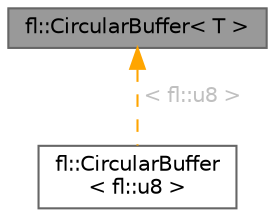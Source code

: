 digraph "fl::CircularBuffer&lt; T &gt;"
{
 // INTERACTIVE_SVG=YES
 // LATEX_PDF_SIZE
  bgcolor="transparent";
  edge [fontname=Helvetica,fontsize=10,labelfontname=Helvetica,labelfontsize=10];
  node [fontname=Helvetica,fontsize=10,shape=box,height=0.2,width=0.4];
  Node1 [id="Node000001",label="fl::CircularBuffer\< T \>",height=0.2,width=0.4,color="gray40", fillcolor="grey60", style="filled", fontcolor="black",tooltip=" "];
  Node1 -> Node2 [id="edge1_Node000001_Node000002",dir="back",color="orange",style="dashed",tooltip=" ",label=" \< fl::u8 \>",fontcolor="grey" ];
  Node2 [id="Node000002",label="fl::CircularBuffer\l\< fl::u8 \>",height=0.2,width=0.4,color="gray40", fillcolor="white", style="filled",URL="$d2/d4f/classfl_1_1_circular_buffer.html",tooltip=" "];
}
